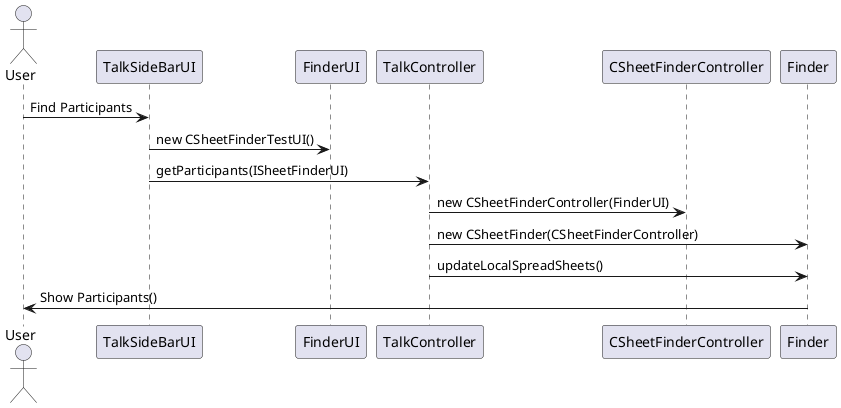 @startuml doc-files/ipc_05.2_design.png
actor User
participant "TalkSideBarUI" as TSB
participant "FinderUI" as FUI
participant "TalkController" as TC
participant "CSheetFinderController" as FIC
participant "Finder" as FI


User -> TSB: Find Participants
TSB -> FUI : new CSheetFinderTestUI()
TSB -> TC: getParticipants(ISheetFinderUI)
TC -> FIC : new CSheetFinderController(FinderUI)
TC -> FI : new CSheetFinder(CSheetFinderController)
TC -> FI : updateLocalSpreadSheets()
FI -> User: Show Participants()
@enduml